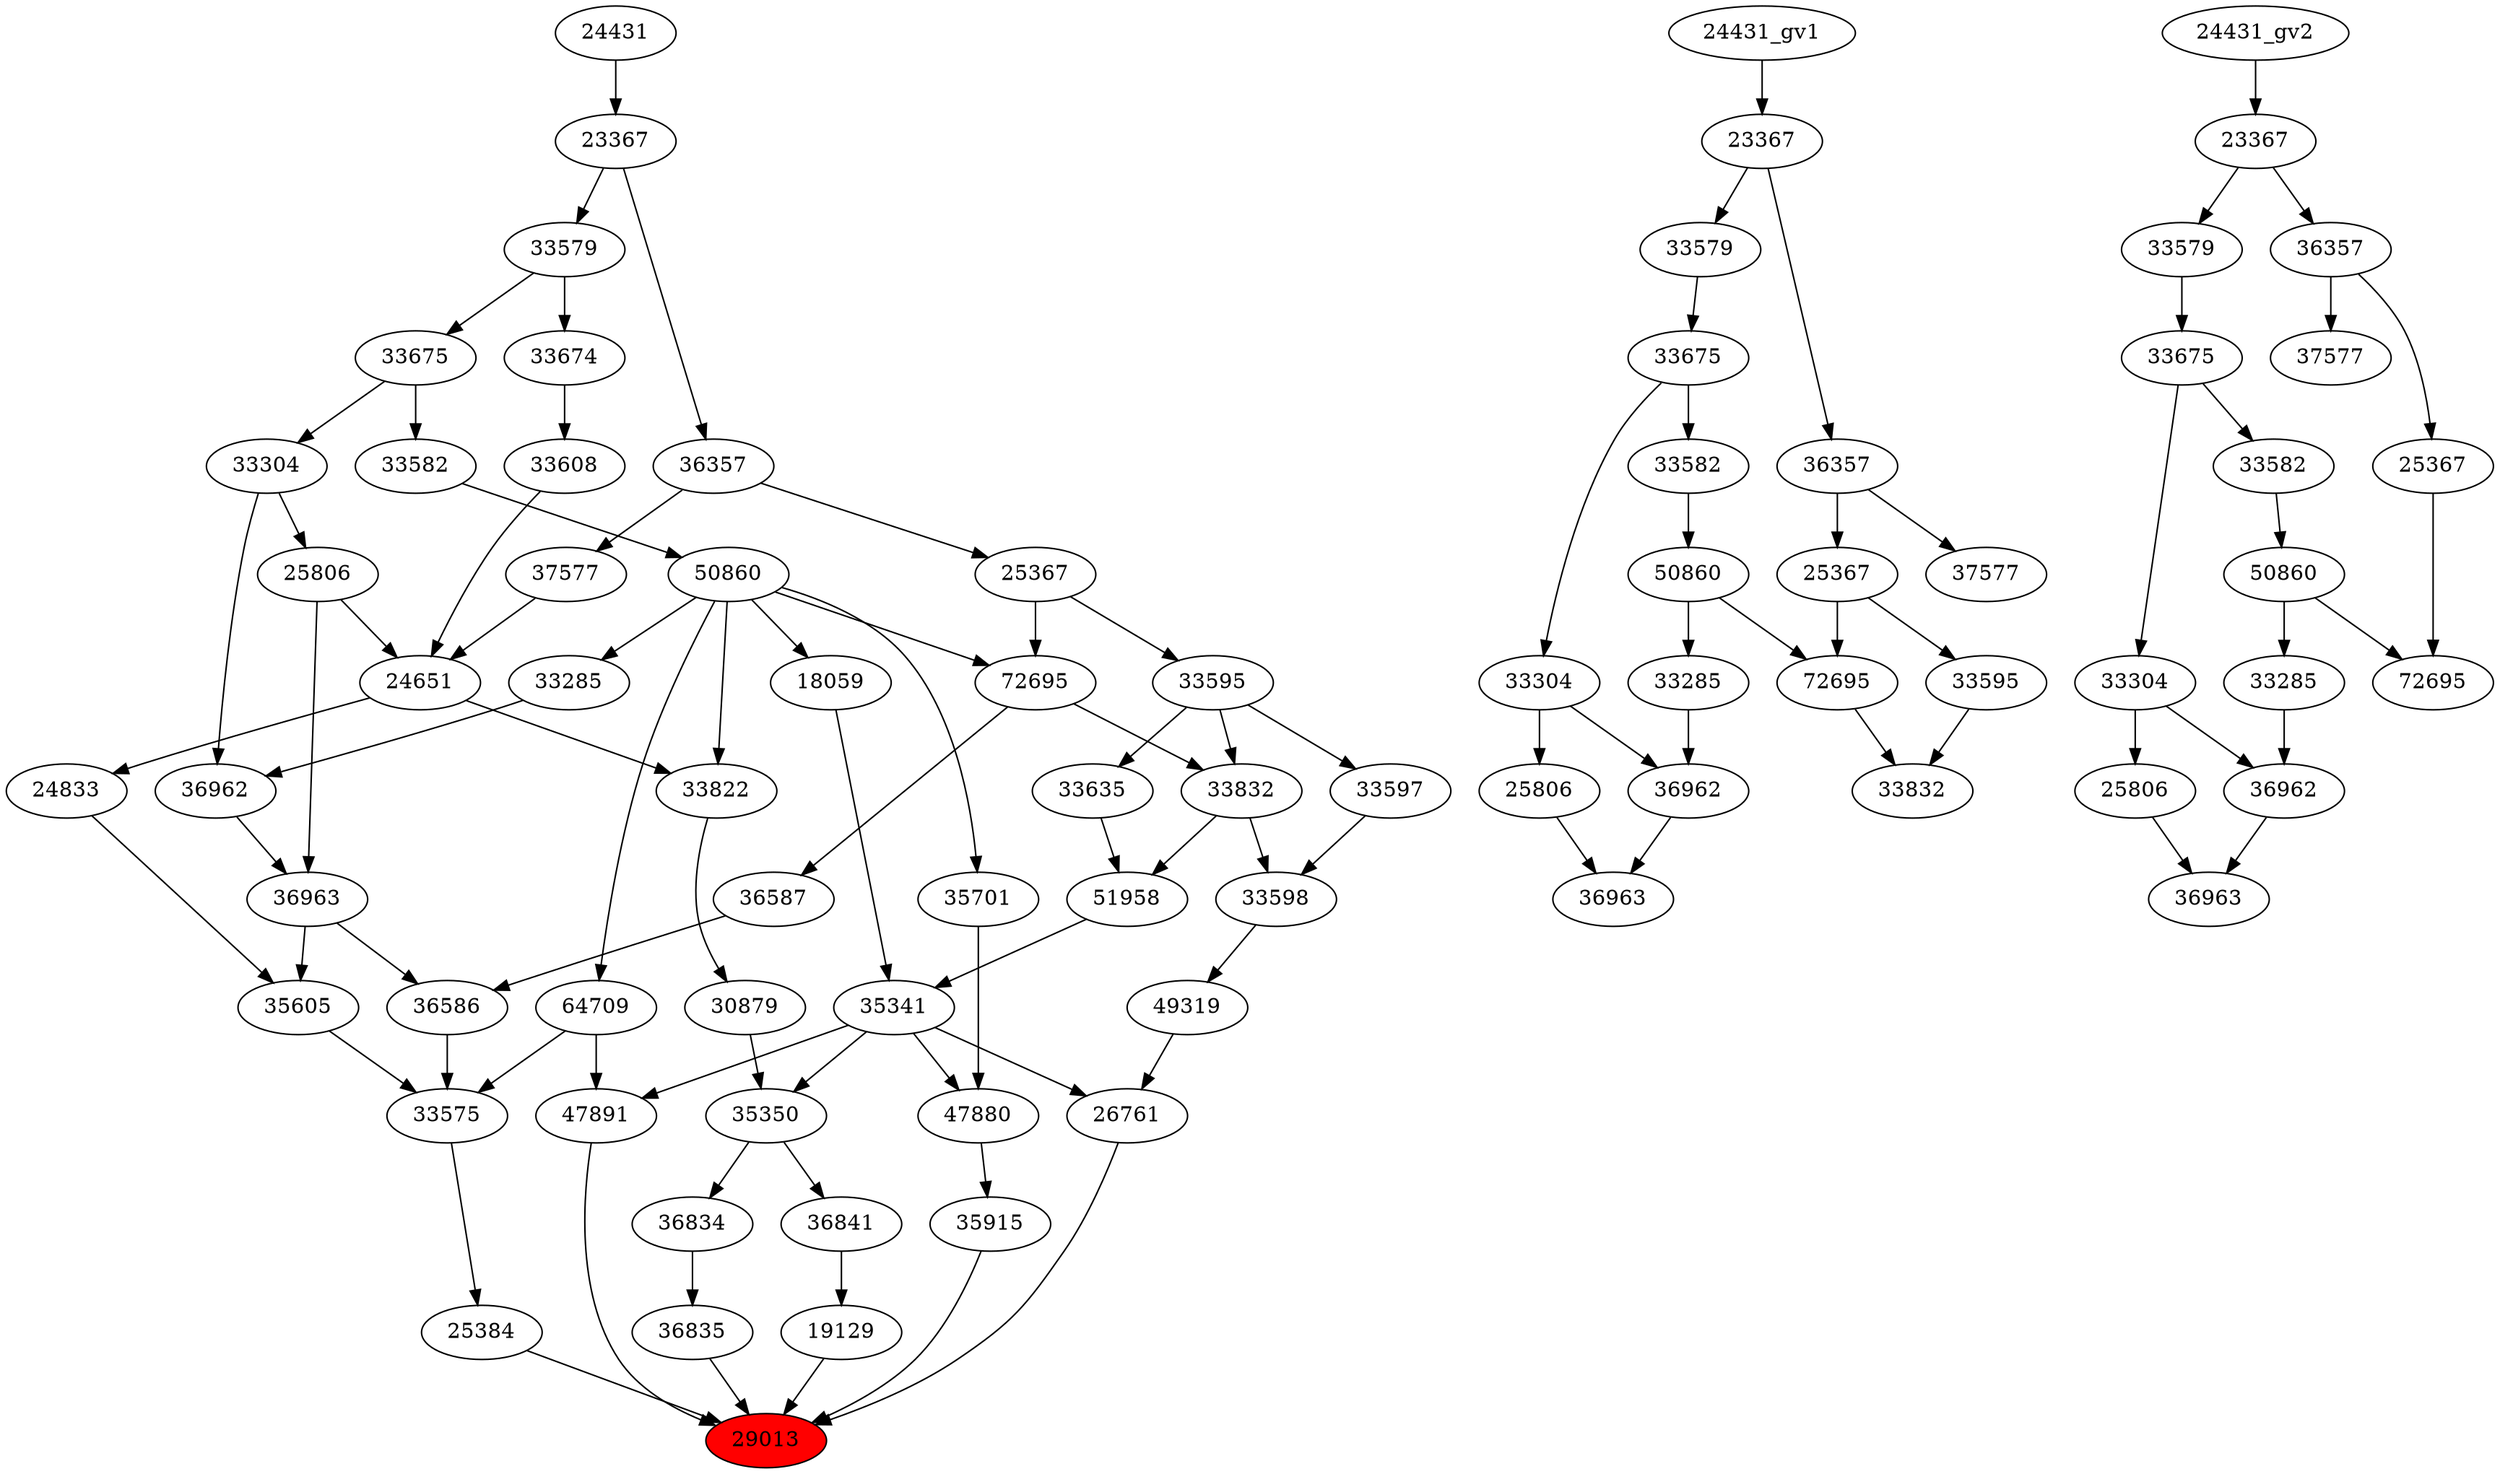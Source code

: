 strict digraph root {
	node [label="\N"];
	{
		node [fillcolor="",
			label="\N",
			style=""
		];
		29013		 [fillcolor=red,
			label=29013,
			style=filled];
		25384		 [label=25384];
		25384 -> 29013;
		36835		 [label=36835];
		36835 -> 29013;
		19129		 [label=19129];
		19129 -> 29013;
		35915		 [label=35915];
		35915 -> 29013;
		47891		 [label=47891];
		47891 -> 29013;
		26761		 [label=26761];
		26761 -> 29013;
		33575		 [label=33575];
		33575 -> 25384;
		36834		 [label=36834];
		36834 -> 36835;
		36841		 [label=36841];
		36841 -> 19129;
		47880		 [label=47880];
		47880 -> 35915;
		35341		 [label=35341];
		35341 -> 47891;
		35341 -> 26761;
		35341 -> 47880;
		35350		 [label=35350];
		35341 -> 35350;
		64709		 [label=64709];
		64709 -> 47891;
		64709 -> 33575;
		49319		 [label=49319];
		49319 -> 26761;
		36586		 [label=36586];
		36586 -> 33575;
		35605		 [label=35605];
		35605 -> 33575;
		35350 -> 36834;
		35350 -> 36841;
		35701		 [label=35701];
		35701 -> 47880;
		51958		 [label=51958];
		51958 -> 35341;
		18059		 [label=18059];
		18059 -> 35341;
		50860		 [label=50860];
		50860 -> 64709;
		50860 -> 35701;
		50860 -> 18059;
		72695		 [label=72695];
		50860 -> 72695;
		33822		 [label=33822];
		50860 -> 33822;
		33285		 [label=33285];
		50860 -> 33285;
		33598		 [label=33598];
		33598 -> 49319;
		36587		 [label=36587];
		36587 -> 36586;
		36963		 [label=36963];
		36963 -> 36586;
		36963 -> 35605;
		24833		 [label=24833];
		24833 -> 35605;
		30879		 [label=30879];
		30879 -> 35350;
		33832		 [label=33832];
		33832 -> 51958;
		33832 -> 33598;
		33635		 [label=33635];
		33635 -> 51958;
		33582		 [label=33582];
		33582 -> 50860;
		33597		 [label=33597];
		33597 -> 33598;
		72695 -> 36587;
		72695 -> 33832;
		36962		 [label=36962];
		36962 -> 36963;
		25806		 [label=25806];
		25806 -> 36963;
		24651		 [label=24651];
		25806 -> 24651;
		24651 -> 24833;
		24651 -> 33822;
		33822 -> 30879;
		33595		 [label=33595];
		33595 -> 33832;
		33595 -> 33635;
		33595 -> 33597;
		33675		 [label=33675];
		33675 -> 33582;
		33304		 [label=33304];
		33675 -> 33304;
		25367		 [label=25367];
		25367 -> 72695;
		25367 -> 33595;
		33285 -> 36962;
		33304 -> 36962;
		33304 -> 25806;
		33608		 [label=33608];
		33608 -> 24651;
		37577		 [label=37577];
		37577 -> 24651;
		33579		 [label=33579];
		33579 -> 33675;
		33674		 [label=33674];
		33579 -> 33674;
		36357		 [label=36357];
		36357 -> 25367;
		36357 -> 37577;
		33674 -> 33608;
		23367		 [label=23367];
		23367 -> 33579;
		23367 -> 36357;
		24431		 [label=24431];
		24431 -> 23367;
	}
	{
		node [label="\N"];
		"50860_gv1"		 [label=50860];
		"72695_gv1"		 [label=72695];
		"50860_gv1" -> "72695_gv1";
		"33285_gv1"		 [label=33285];
		"50860_gv1" -> "33285_gv1";
		"33582_gv1"		 [label=33582];
		"33582_gv1" -> "50860_gv1";
		"36963_gv1"		 [label=36963];
		"36962_gv1"		 [label=36962];
		"36962_gv1" -> "36963_gv1";
		"25806_gv1"		 [label=25806];
		"25806_gv1" -> "36963_gv1";
		"33832_gv1"		 [label=33832];
		"72695_gv1" -> "33832_gv1";
		"33595_gv1"		 [label=33595];
		"33595_gv1" -> "33832_gv1";
		"33675_gv1"		 [label=33675];
		"33675_gv1" -> "33582_gv1";
		"33304_gv1"		 [label=33304];
		"33675_gv1" -> "33304_gv1";
		"25367_gv1"		 [label=25367];
		"25367_gv1" -> "72695_gv1";
		"25367_gv1" -> "33595_gv1";
		"33285_gv1" -> "36962_gv1";
		"33304_gv1" -> "36962_gv1";
		"33304_gv1" -> "25806_gv1";
		"33579_gv1"		 [label=33579];
		"33579_gv1" -> "33675_gv1";
		"36357_gv1"		 [label=36357];
		"36357_gv1" -> "25367_gv1";
		"37577_gv1"		 [label=37577];
		"36357_gv1" -> "37577_gv1";
		"23367_gv1"		 [label=23367];
		"23367_gv1" -> "33579_gv1";
		"23367_gv1" -> "36357_gv1";
		"24431_gv1" -> "23367_gv1";
	}
	{
		node [label="\N"];
		"50860_gv2"		 [label=50860];
		"72695_gv2"		 [label=72695];
		"50860_gv2" -> "72695_gv2";
		"33285_gv2"		 [label=33285];
		"50860_gv2" -> "33285_gv2";
		"33582_gv2"		 [label=33582];
		"33582_gv2" -> "50860_gv2";
		"33675_gv2"		 [label=33675];
		"33675_gv2" -> "33582_gv2";
		"33304_gv2"		 [label=33304];
		"33675_gv2" -> "33304_gv2";
		"36963_gv2"		 [label=36963];
		"36962_gv2"		 [label=36962];
		"36962_gv2" -> "36963_gv2";
		"25806_gv2"		 [label=25806];
		"25806_gv2" -> "36963_gv2";
		"33579_gv2"		 [label=33579];
		"33579_gv2" -> "33675_gv2";
		"25367_gv2"		 [label=25367];
		"25367_gv2" -> "72695_gv2";
		"33285_gv2" -> "36962_gv2";
		"33304_gv2" -> "36962_gv2";
		"33304_gv2" -> "25806_gv2";
		"23367_gv2"		 [label=23367];
		"23367_gv2" -> "33579_gv2";
		"36357_gv2"		 [label=36357];
		"23367_gv2" -> "36357_gv2";
		"36357_gv2" -> "25367_gv2";
		"37577_gv2"		 [label=37577];
		"36357_gv2" -> "37577_gv2";
		"24431_gv2" -> "23367_gv2";
	}
}
